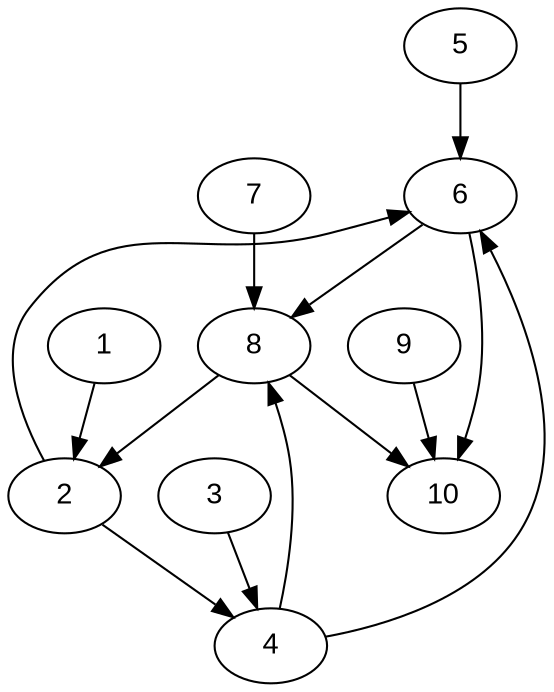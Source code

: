 digraph BST {
    node [fontname="Arial"];
    6 -> 8;
    6 -> 10;
    2 -> 4;
    2 -> 6;
    4 -> 6;
    4 -> 8;
    10;
    8 -> 10;
    8 -> 2;
    5 -> 6;
    1 -> 2;
    3 -> 4;
    9 -> 10;
    7 -> 8;
}
